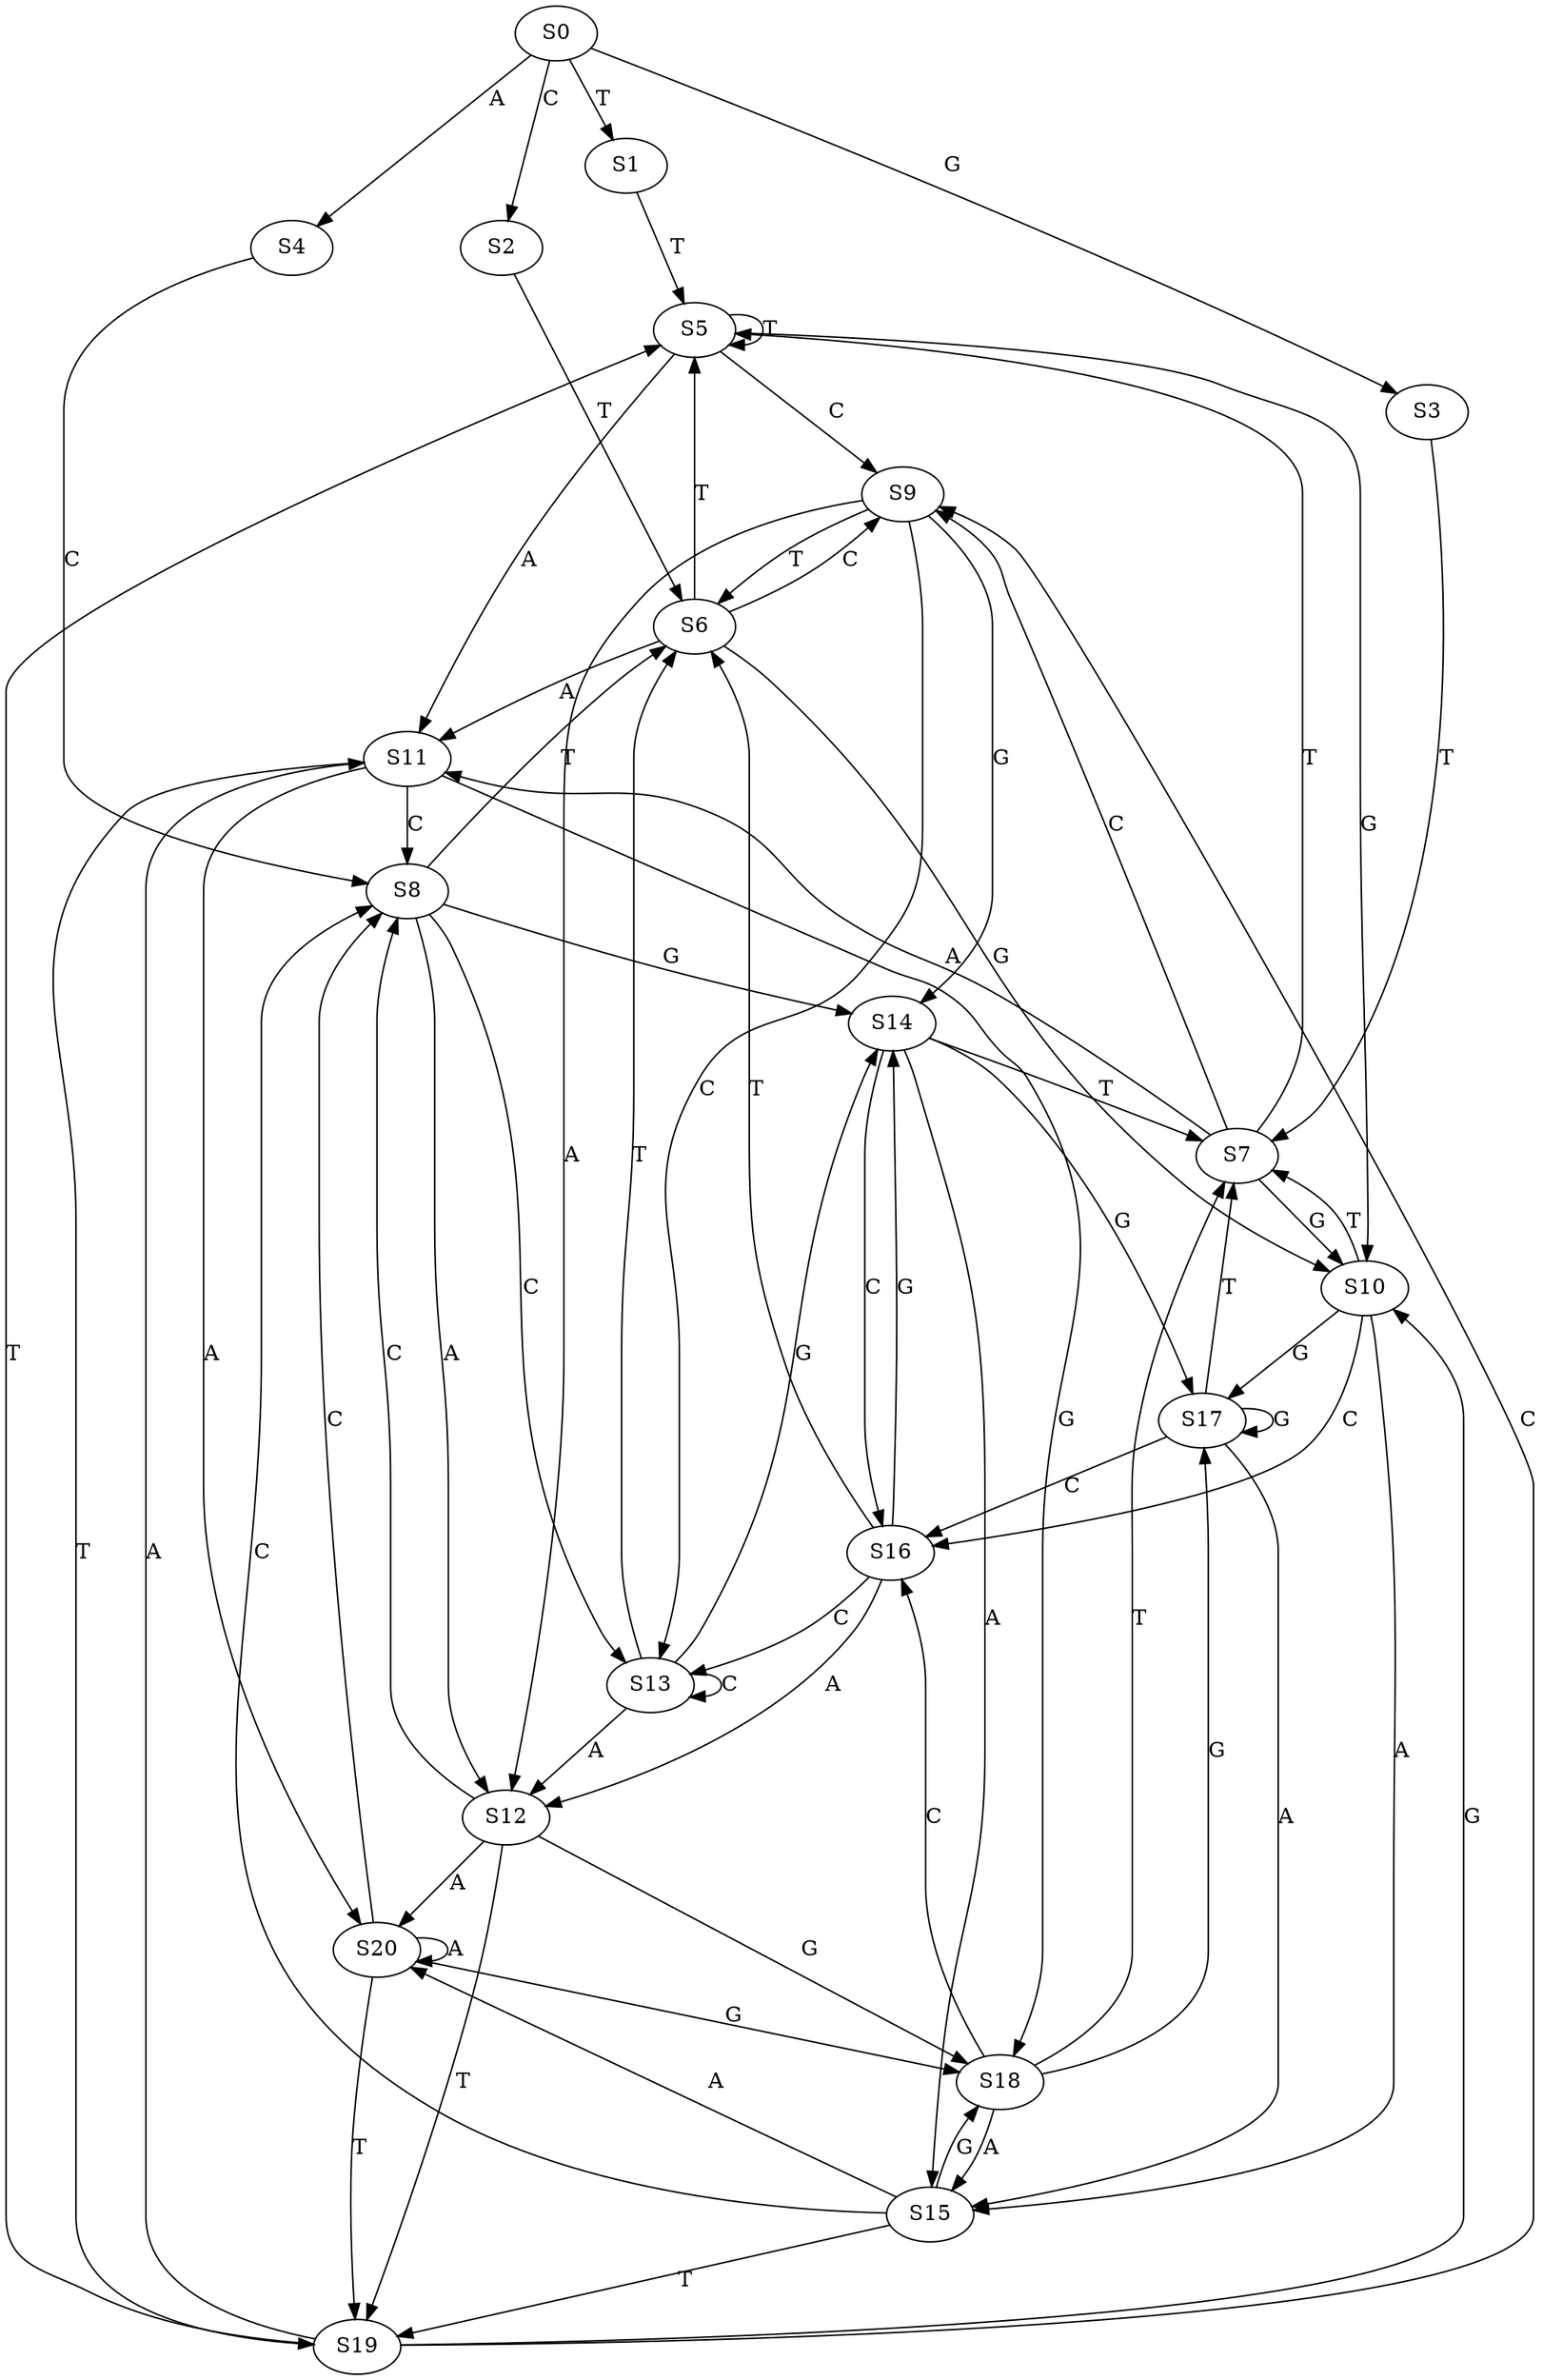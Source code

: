 strict digraph  {
	S0 -> S1 [ label = T ];
	S0 -> S2 [ label = C ];
	S0 -> S3 [ label = G ];
	S0 -> S4 [ label = A ];
	S1 -> S5 [ label = T ];
	S2 -> S6 [ label = T ];
	S3 -> S7 [ label = T ];
	S4 -> S8 [ label = C ];
	S5 -> S9 [ label = C ];
	S5 -> S10 [ label = G ];
	S5 -> S11 [ label = A ];
	S5 -> S5 [ label = T ];
	S6 -> S10 [ label = G ];
	S6 -> S9 [ label = C ];
	S6 -> S11 [ label = A ];
	S6 -> S5 [ label = T ];
	S7 -> S11 [ label = A ];
	S7 -> S9 [ label = C ];
	S7 -> S10 [ label = G ];
	S7 -> S5 [ label = T ];
	S8 -> S12 [ label = A ];
	S8 -> S6 [ label = T ];
	S8 -> S13 [ label = C ];
	S8 -> S14 [ label = G ];
	S9 -> S6 [ label = T ];
	S9 -> S14 [ label = G ];
	S9 -> S13 [ label = C ];
	S9 -> S12 [ label = A ];
	S10 -> S15 [ label = A ];
	S10 -> S7 [ label = T ];
	S10 -> S16 [ label = C ];
	S10 -> S17 [ label = G ];
	S11 -> S18 [ label = G ];
	S11 -> S19 [ label = T ];
	S11 -> S20 [ label = A ];
	S11 -> S8 [ label = C ];
	S12 -> S18 [ label = G ];
	S12 -> S19 [ label = T ];
	S12 -> S8 [ label = C ];
	S12 -> S20 [ label = A ];
	S13 -> S14 [ label = G ];
	S13 -> S13 [ label = C ];
	S13 -> S12 [ label = A ];
	S13 -> S6 [ label = T ];
	S14 -> S17 [ label = G ];
	S14 -> S7 [ label = T ];
	S14 -> S15 [ label = A ];
	S14 -> S16 [ label = C ];
	S15 -> S18 [ label = G ];
	S15 -> S20 [ label = A ];
	S15 -> S8 [ label = C ];
	S15 -> S19 [ label = T ];
	S16 -> S13 [ label = C ];
	S16 -> S6 [ label = T ];
	S16 -> S14 [ label = G ];
	S16 -> S12 [ label = A ];
	S17 -> S15 [ label = A ];
	S17 -> S7 [ label = T ];
	S17 -> S17 [ label = G ];
	S17 -> S16 [ label = C ];
	S18 -> S7 [ label = T ];
	S18 -> S17 [ label = G ];
	S18 -> S15 [ label = A ];
	S18 -> S16 [ label = C ];
	S19 -> S11 [ label = A ];
	S19 -> S9 [ label = C ];
	S19 -> S5 [ label = T ];
	S19 -> S10 [ label = G ];
	S20 -> S19 [ label = T ];
	S20 -> S8 [ label = C ];
	S20 -> S18 [ label = G ];
	S20 -> S20 [ label = A ];
}

